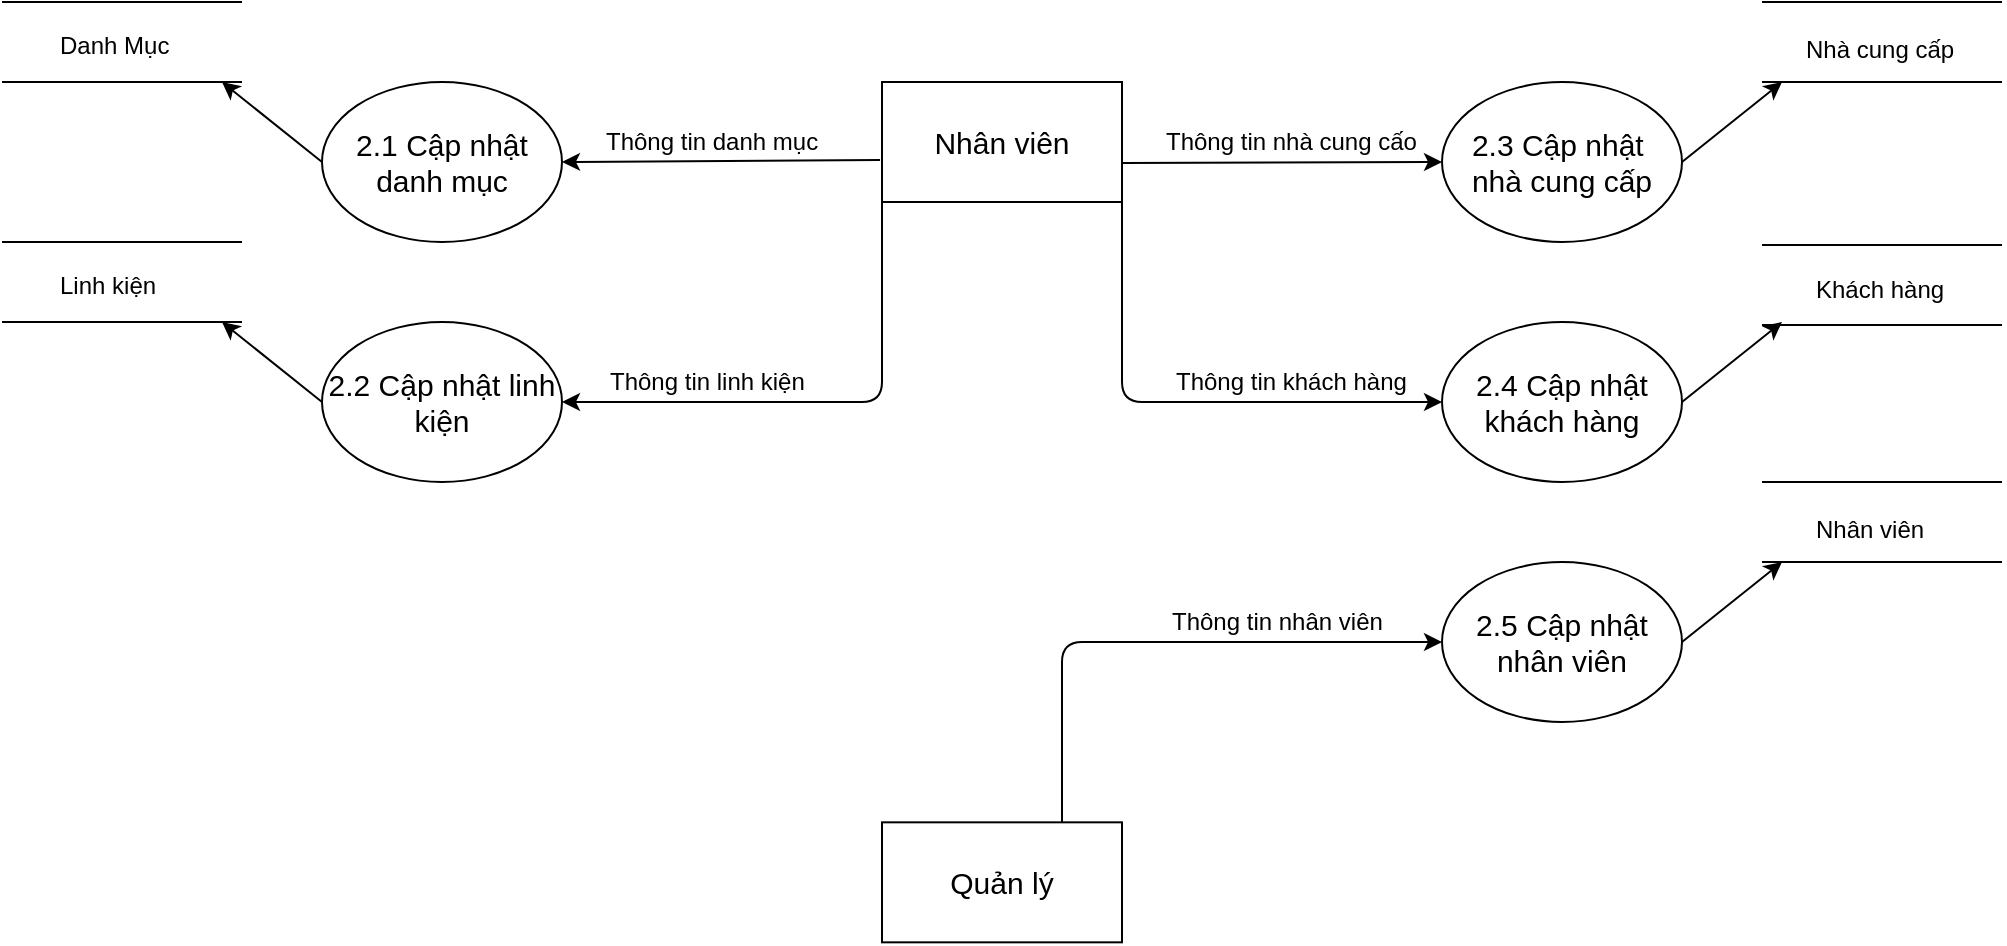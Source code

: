 <mxfile version="12.0.0" type="device" pages="1"><diagram id="idMtXk-5bcuyKGmtdsT4" name="Page-1"><mxGraphModel dx="792" dy="425" grid="1" gridSize="10" guides="1" tooltips="1" connect="1" arrows="1" fold="1" page="1" pageScale="1" pageWidth="583" pageHeight="827" math="0" shadow="0"><root><mxCell id="0"/><mxCell id="1" parent="0"/><mxCell id="TwM70lLN0L4obK4qklak-1" value="Nhân viên" style="rounded=0;whiteSpace=wrap;html=1;fontSize=15;" parent="1" vertex="1"><mxGeometry x="440" y="200" width="120" height="60" as="geometry"/></mxCell><mxCell id="TwM70lLN0L4obK4qklak-2" value="2.1 Cập nhật danh mục" style="ellipse;whiteSpace=wrap;html=1;fontSize=15;" parent="1" vertex="1"><mxGeometry x="160" y="200" width="120" height="80" as="geometry"/></mxCell><mxCell id="TwM70lLN0L4obK4qklak-3" value="2.2 Cập nhật linh kiện" style="ellipse;whiteSpace=wrap;html=1;fontSize=15;" parent="1" vertex="1"><mxGeometry x="160" y="320" width="120" height="80" as="geometry"/></mxCell><mxCell id="TwM70lLN0L4obK4qklak-5" value="2.3 Cập nhật&amp;nbsp; nhà cung cấp" style="ellipse;whiteSpace=wrap;html=1;fontSize=15;" parent="1" vertex="1"><mxGeometry x="720" y="200" width="120" height="80" as="geometry"/></mxCell><mxCell id="TwM70lLN0L4obK4qklak-6" value="2.4 Cập nhật khách hàng" style="ellipse;whiteSpace=wrap;html=1;fontSize=15;" parent="1" vertex="1"><mxGeometry x="720" y="320" width="120" height="80" as="geometry"/></mxCell><mxCell id="TwM70lLN0L4obK4qklak-7" value="2.5 Cập nhật nhân viên" style="ellipse;whiteSpace=wrap;html=1;fontSize=15;" parent="1" vertex="1"><mxGeometry x="720" y="440" width="120" height="80" as="geometry"/></mxCell><mxCell id="TwM70lLN0L4obK4qklak-8" value="Quản lý" style="rounded=0;whiteSpace=wrap;html=1;fontSize=15;" parent="1" vertex="1"><mxGeometry x="440" y="570.167" width="120" height="60" as="geometry"/></mxCell><mxCell id="TwM70lLN0L4obK4qklak-21" value="" style="endArrow=none;html=1;" parent="1" edge="1"><mxGeometry width="50" height="50" relative="1" as="geometry"><mxPoint y="160" as="sourcePoint"/><mxPoint x="120" y="160" as="targetPoint"/></mxGeometry></mxCell><mxCell id="TwM70lLN0L4obK4qklak-22" value="" style="endArrow=none;html=1;" parent="1" edge="1"><mxGeometry width="50" height="50" relative="1" as="geometry"><mxPoint y="200" as="sourcePoint"/><mxPoint x="120" y="200" as="targetPoint"/></mxGeometry></mxCell><mxCell id="TwM70lLN0L4obK4qklak-23" value="Danh Mục" style="text;html=1;resizable=0;points=[];autosize=1;align=left;verticalAlign=top;spacingTop=-4;" parent="1" vertex="1"><mxGeometry x="27" y="172" width="70" height="20" as="geometry"/></mxCell><mxCell id="TwM70lLN0L4obK4qklak-25" value="" style="endArrow=none;html=1;" parent="1" edge="1"><mxGeometry width="50" height="50" relative="1" as="geometry"><mxPoint y="320" as="sourcePoint"/><mxPoint x="120" y="320" as="targetPoint"/></mxGeometry></mxCell><mxCell id="TwM70lLN0L4obK4qklak-26" value="Linh kiện" style="text;html=1;resizable=0;points=[];autosize=1;align=left;verticalAlign=top;spacingTop=-4;" parent="1" vertex="1"><mxGeometry x="27" y="292" width="60" height="20" as="geometry"/></mxCell><mxCell id="TwM70lLN0L4obK4qklak-27" value="" style="endArrow=none;html=1;" parent="1" edge="1"><mxGeometry width="50" height="50" relative="1" as="geometry"><mxPoint y="280" as="sourcePoint"/><mxPoint x="120" y="280" as="targetPoint"/></mxGeometry></mxCell><mxCell id="TwM70lLN0L4obK4qklak-40" value="" style="endArrow=classic;html=1;exitX=0;exitY=0.5;exitDx=0;exitDy=0;" parent="1" edge="1"><mxGeometry width="50" height="50" relative="1" as="geometry"><mxPoint x="160.0" y="360.0" as="sourcePoint"/><mxPoint x="110" y="320.0" as="targetPoint"/></mxGeometry></mxCell><mxCell id="TwM70lLN0L4obK4qklak-41" value="" style="endArrow=classic;html=1;exitX=0;exitY=0.5;exitDx=0;exitDy=0;" parent="1" edge="1"><mxGeometry width="50" height="50" relative="1" as="geometry"><mxPoint x="160" y="240.0" as="sourcePoint"/><mxPoint x="110" y="200.0" as="targetPoint"/></mxGeometry></mxCell><mxCell id="TwM70lLN0L4obK4qklak-42" value="" style="endArrow=classic;html=1;entryX=1;entryY=0.5;entryDx=0;entryDy=0;exitX=-0.008;exitY=0.65;exitDx=0;exitDy=0;exitPerimeter=0;" parent="1" source="TwM70lLN0L4obK4qklak-1" target="TwM70lLN0L4obK4qklak-2" edge="1"><mxGeometry width="50" height="50" relative="1" as="geometry"><mxPoint x="360" y="250" as="sourcePoint"/><mxPoint x="410" y="200" as="targetPoint"/></mxGeometry></mxCell><mxCell id="TwM70lLN0L4obK4qklak-43" value="" style="endArrow=classic;html=1;entryX=1;entryY=0.5;entryDx=0;entryDy=0;exitX=0;exitY=0.75;exitDx=0;exitDy=0;" parent="1" source="TwM70lLN0L4obK4qklak-1" target="TwM70lLN0L4obK4qklak-3" edge="1"><mxGeometry width="50" height="50" relative="1" as="geometry"><mxPoint x="440" y="360" as="sourcePoint"/><mxPoint x="490" y="310" as="targetPoint"/><Array as="points"><mxPoint x="440" y="360"/></Array></mxGeometry></mxCell><mxCell id="TwM70lLN0L4obK4qklak-48" value="" style="endArrow=none;html=1;" parent="1" edge="1"><mxGeometry width="50" height="50" relative="1" as="geometry"><mxPoint x="880" y="200" as="sourcePoint"/><mxPoint x="1000" y="200" as="targetPoint"/></mxGeometry></mxCell><mxCell id="TwM70lLN0L4obK4qklak-49" value="Nhà cung cấp" style="text;html=1;resizable=0;points=[];autosize=1;align=left;verticalAlign=top;spacingTop=-4;" parent="1" vertex="1"><mxGeometry x="900" y="173.5" width="90" height="20" as="geometry"/></mxCell><mxCell id="TwM70lLN0L4obK4qklak-50" value="" style="endArrow=none;html=1;" parent="1" edge="1"><mxGeometry width="50" height="50" relative="1" as="geometry"><mxPoint x="880" y="160" as="sourcePoint"/><mxPoint x="1000" y="160" as="targetPoint"/></mxGeometry></mxCell><mxCell id="TwM70lLN0L4obK4qklak-51" value="Khách hàng" style="text;html=1;resizable=0;points=[];autosize=1;align=left;verticalAlign=top;spacingTop=-4;" parent="1" vertex="1"><mxGeometry x="905" y="293.5" width="80" height="20" as="geometry"/></mxCell><mxCell id="TwM70lLN0L4obK4qklak-52" value="" style="endArrow=none;html=1;" parent="1" edge="1"><mxGeometry width="50" height="50" relative="1" as="geometry"><mxPoint x="880" y="321.5" as="sourcePoint"/><mxPoint x="1000" y="321.5" as="targetPoint"/></mxGeometry></mxCell><mxCell id="TwM70lLN0L4obK4qklak-53" value="" style="endArrow=none;html=1;" parent="1" edge="1"><mxGeometry width="50" height="50" relative="1" as="geometry"><mxPoint x="880" y="281.5" as="sourcePoint"/><mxPoint x="1000" y="281.5" as="targetPoint"/></mxGeometry></mxCell><mxCell id="TwM70lLN0L4obK4qklak-54" value="" style="endArrow=none;html=1;" parent="1" edge="1"><mxGeometry width="50" height="50" relative="1" as="geometry"><mxPoint x="880" y="440" as="sourcePoint"/><mxPoint x="1000" y="440" as="targetPoint"/></mxGeometry></mxCell><mxCell id="TwM70lLN0L4obK4qklak-55" value="Nhân viên" style="text;html=1;resizable=0;points=[];autosize=1;align=left;verticalAlign=top;spacingTop=-4;" parent="1" vertex="1"><mxGeometry x="905" y="413.5" width="70" height="20" as="geometry"/></mxCell><mxCell id="TwM70lLN0L4obK4qklak-56" value="" style="endArrow=none;html=1;" parent="1" edge="1"><mxGeometry width="50" height="50" relative="1" as="geometry"><mxPoint x="880" y="400" as="sourcePoint"/><mxPoint x="1000" y="400" as="targetPoint"/></mxGeometry></mxCell><mxCell id="TwM70lLN0L4obK4qklak-57" value="" style="endArrow=classic;html=1;exitX=1;exitY=0.5;exitDx=0;exitDy=0;" parent="1" source="TwM70lLN0L4obK4qklak-5" edge="1"><mxGeometry width="50" height="50" relative="1" as="geometry"><mxPoint x="870" y="270" as="sourcePoint"/><mxPoint x="890" y="200" as="targetPoint"/></mxGeometry></mxCell><mxCell id="TwM70lLN0L4obK4qklak-58" value="" style="endArrow=classic;html=1;exitX=1;exitY=0.5;exitDx=0;exitDy=0;" parent="1" edge="1"><mxGeometry width="50" height="50" relative="1" as="geometry"><mxPoint x="840.0" y="360" as="sourcePoint"/><mxPoint x="890" y="320" as="targetPoint"/></mxGeometry></mxCell><mxCell id="TwM70lLN0L4obK4qklak-59" value="" style="endArrow=classic;html=1;exitX=1;exitY=0.5;exitDx=0;exitDy=0;" parent="1" edge="1"><mxGeometry width="50" height="50" relative="1" as="geometry"><mxPoint x="840.0" y="480" as="sourcePoint"/><mxPoint x="890" y="440" as="targetPoint"/></mxGeometry></mxCell><mxCell id="TwM70lLN0L4obK4qklak-60" value="" style="endArrow=classic;html=1;entryX=0;entryY=0.5;entryDx=0;entryDy=0;exitX=1;exitY=0.676;exitDx=0;exitDy=0;exitPerimeter=0;" parent="1" source="TwM70lLN0L4obK4qklak-1" target="TwM70lLN0L4obK4qklak-5" edge="1"><mxGeometry width="50" height="50" relative="1" as="geometry"><mxPoint x="590" y="250" as="sourcePoint"/><mxPoint x="640" y="200" as="targetPoint"/></mxGeometry></mxCell><mxCell id="TwM70lLN0L4obK4qklak-61" value="" style="endArrow=classic;html=1;entryX=0;entryY=0.5;entryDx=0;entryDy=0;exitX=1;exitY=0.75;exitDx=0;exitDy=0;" parent="1" source="TwM70lLN0L4obK4qklak-1" target="TwM70lLN0L4obK4qklak-6" edge="1"><mxGeometry width="50" height="50" relative="1" as="geometry"><mxPoint x="600" y="350" as="sourcePoint"/><mxPoint x="650" y="300" as="targetPoint"/><Array as="points"><mxPoint x="560" y="360"/></Array></mxGeometry></mxCell><mxCell id="TwM70lLN0L4obK4qklak-63" value="" style="endArrow=classic;html=1;entryX=0;entryY=0.5;entryDx=0;entryDy=0;exitX=0.75;exitY=0;exitDx=0;exitDy=0;" parent="1" source="TwM70lLN0L4obK4qklak-8" target="TwM70lLN0L4obK4qklak-7" edge="1"><mxGeometry width="50" height="50" relative="1" as="geometry"><mxPoint x="560" y="530" as="sourcePoint"/><mxPoint x="610" y="480" as="targetPoint"/><Array as="points"><mxPoint x="530" y="480"/></Array></mxGeometry></mxCell><mxCell id="TwM70lLN0L4obK4qklak-64" value="Thông tin danh mục" style="text;html=1;resizable=0;points=[];autosize=1;align=left;verticalAlign=top;spacingTop=-4;" parent="1" vertex="1"><mxGeometry x="300" y="220" width="120" height="20" as="geometry"/></mxCell><mxCell id="TwM70lLN0L4obK4qklak-65" value="Thông tin linh kiện" style="text;html=1;resizable=0;points=[];autosize=1;align=left;verticalAlign=top;spacingTop=-4;" parent="1" vertex="1"><mxGeometry x="302" y="340" width="110" height="20" as="geometry"/></mxCell><mxCell id="TwM70lLN0L4obK4qklak-67" value="Thông tin nhà cung cấo" style="text;html=1;resizable=0;points=[];autosize=1;align=left;verticalAlign=top;spacingTop=-4;" parent="1" vertex="1"><mxGeometry x="580" y="220" width="140" height="20" as="geometry"/></mxCell><mxCell id="TwM70lLN0L4obK4qklak-68" value="Thông tin khách hàng" style="text;html=1;resizable=0;points=[];autosize=1;align=left;verticalAlign=top;spacingTop=-4;" parent="1" vertex="1"><mxGeometry x="585" y="340" width="130" height="20" as="geometry"/></mxCell><mxCell id="TwM70lLN0L4obK4qklak-69" value="Thông tin nhân viên" style="text;html=1;resizable=0;points=[];autosize=1;align=left;verticalAlign=top;spacingTop=-4;" parent="1" vertex="1"><mxGeometry x="583" y="460" width="120" height="20" as="geometry"/></mxCell></root></mxGraphModel></diagram></mxfile>